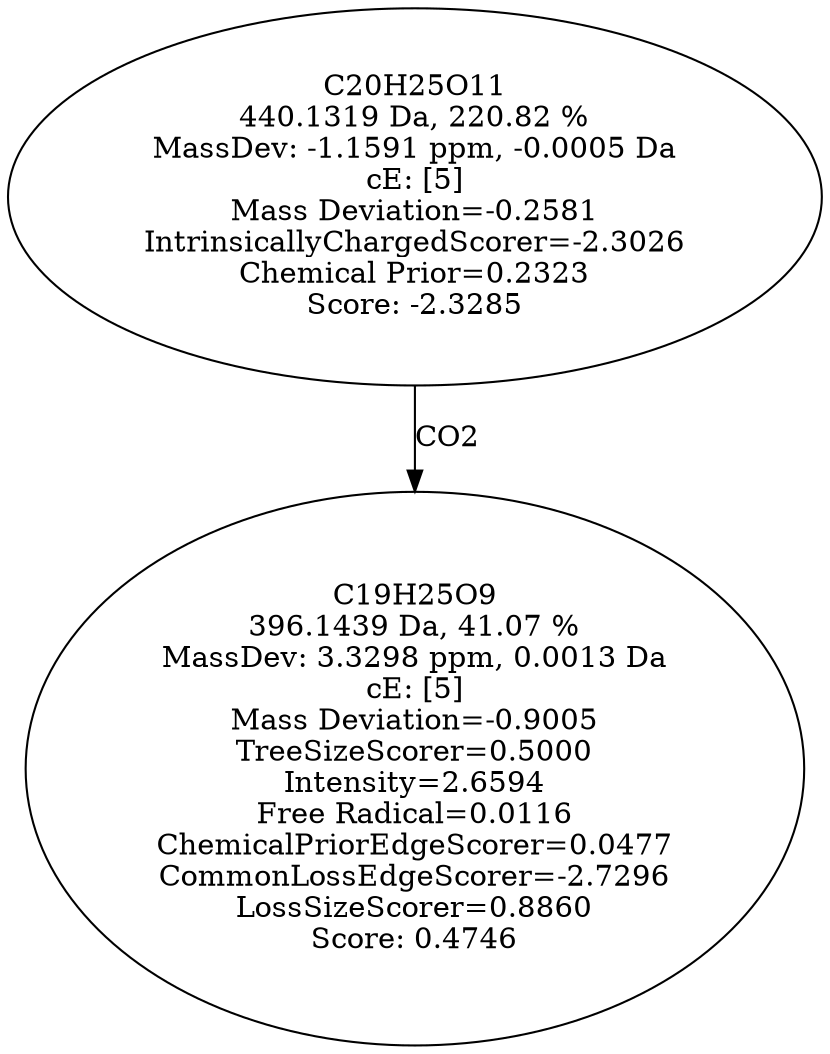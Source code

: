 strict digraph {
v1 [label="C19H25O9\n396.1439 Da, 41.07 %\nMassDev: 3.3298 ppm, 0.0013 Da\ncE: [5]\nMass Deviation=-0.9005\nTreeSizeScorer=0.5000\nIntensity=2.6594\nFree Radical=0.0116\nChemicalPriorEdgeScorer=0.0477\nCommonLossEdgeScorer=-2.7296\nLossSizeScorer=0.8860\nScore: 0.4746"];
v2 [label="C20H25O11\n440.1319 Da, 220.82 %\nMassDev: -1.1591 ppm, -0.0005 Da\ncE: [5]\nMass Deviation=-0.2581\nIntrinsicallyChargedScorer=-2.3026\nChemical Prior=0.2323\nScore: -2.3285"];
v2 -> v1 [label="CO2"];
}